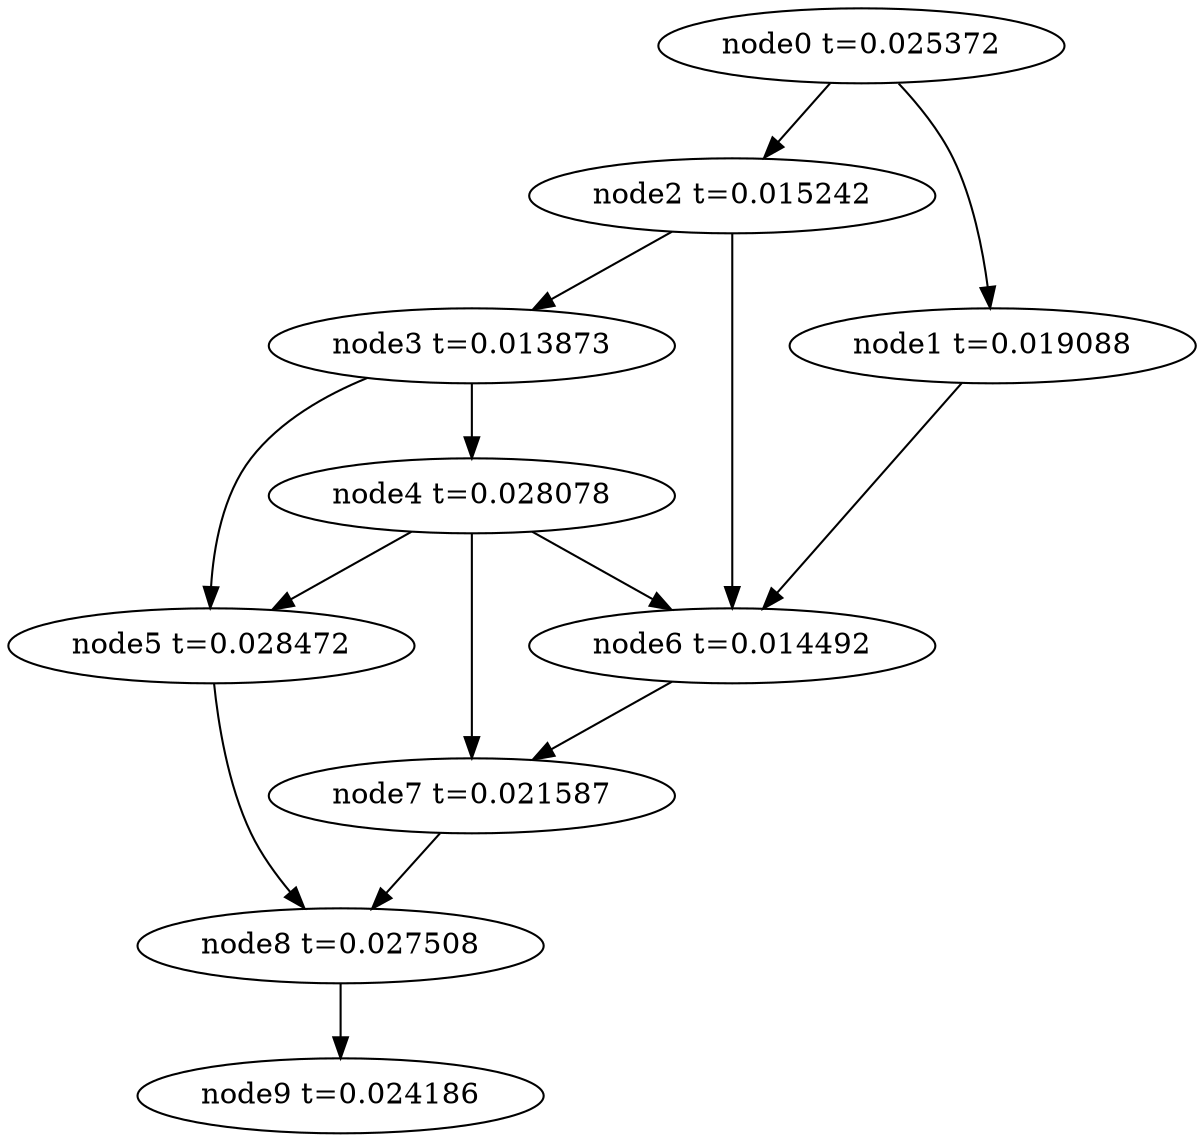 digraph g{
	node9[label="node9 t=0.024186"]
	node8 -> node9
	node8[label="node8 t=0.027508"];
	node7 -> node8
	node7[label="node7 t=0.021587"];
	node6 -> node7
	node6[label="node6 t=0.014492"];
	node5 -> node8
	node5[label="node5 t=0.028472"];
	node4 -> node7
	node4 -> node6
	node4 -> node5
	node4[label="node4 t=0.028078"];
	node3 -> node5
	node3 -> node4
	node3[label="node3 t=0.013873"];
	node2 -> node6
	node2 -> node3
	node2[label="node2 t=0.015242"];
	node1 -> node6
	node1[label="node1 t=0.019088"];
	node0 -> node2
	node0 -> node1
	node0[label="node0 t=0.025372"];
}
